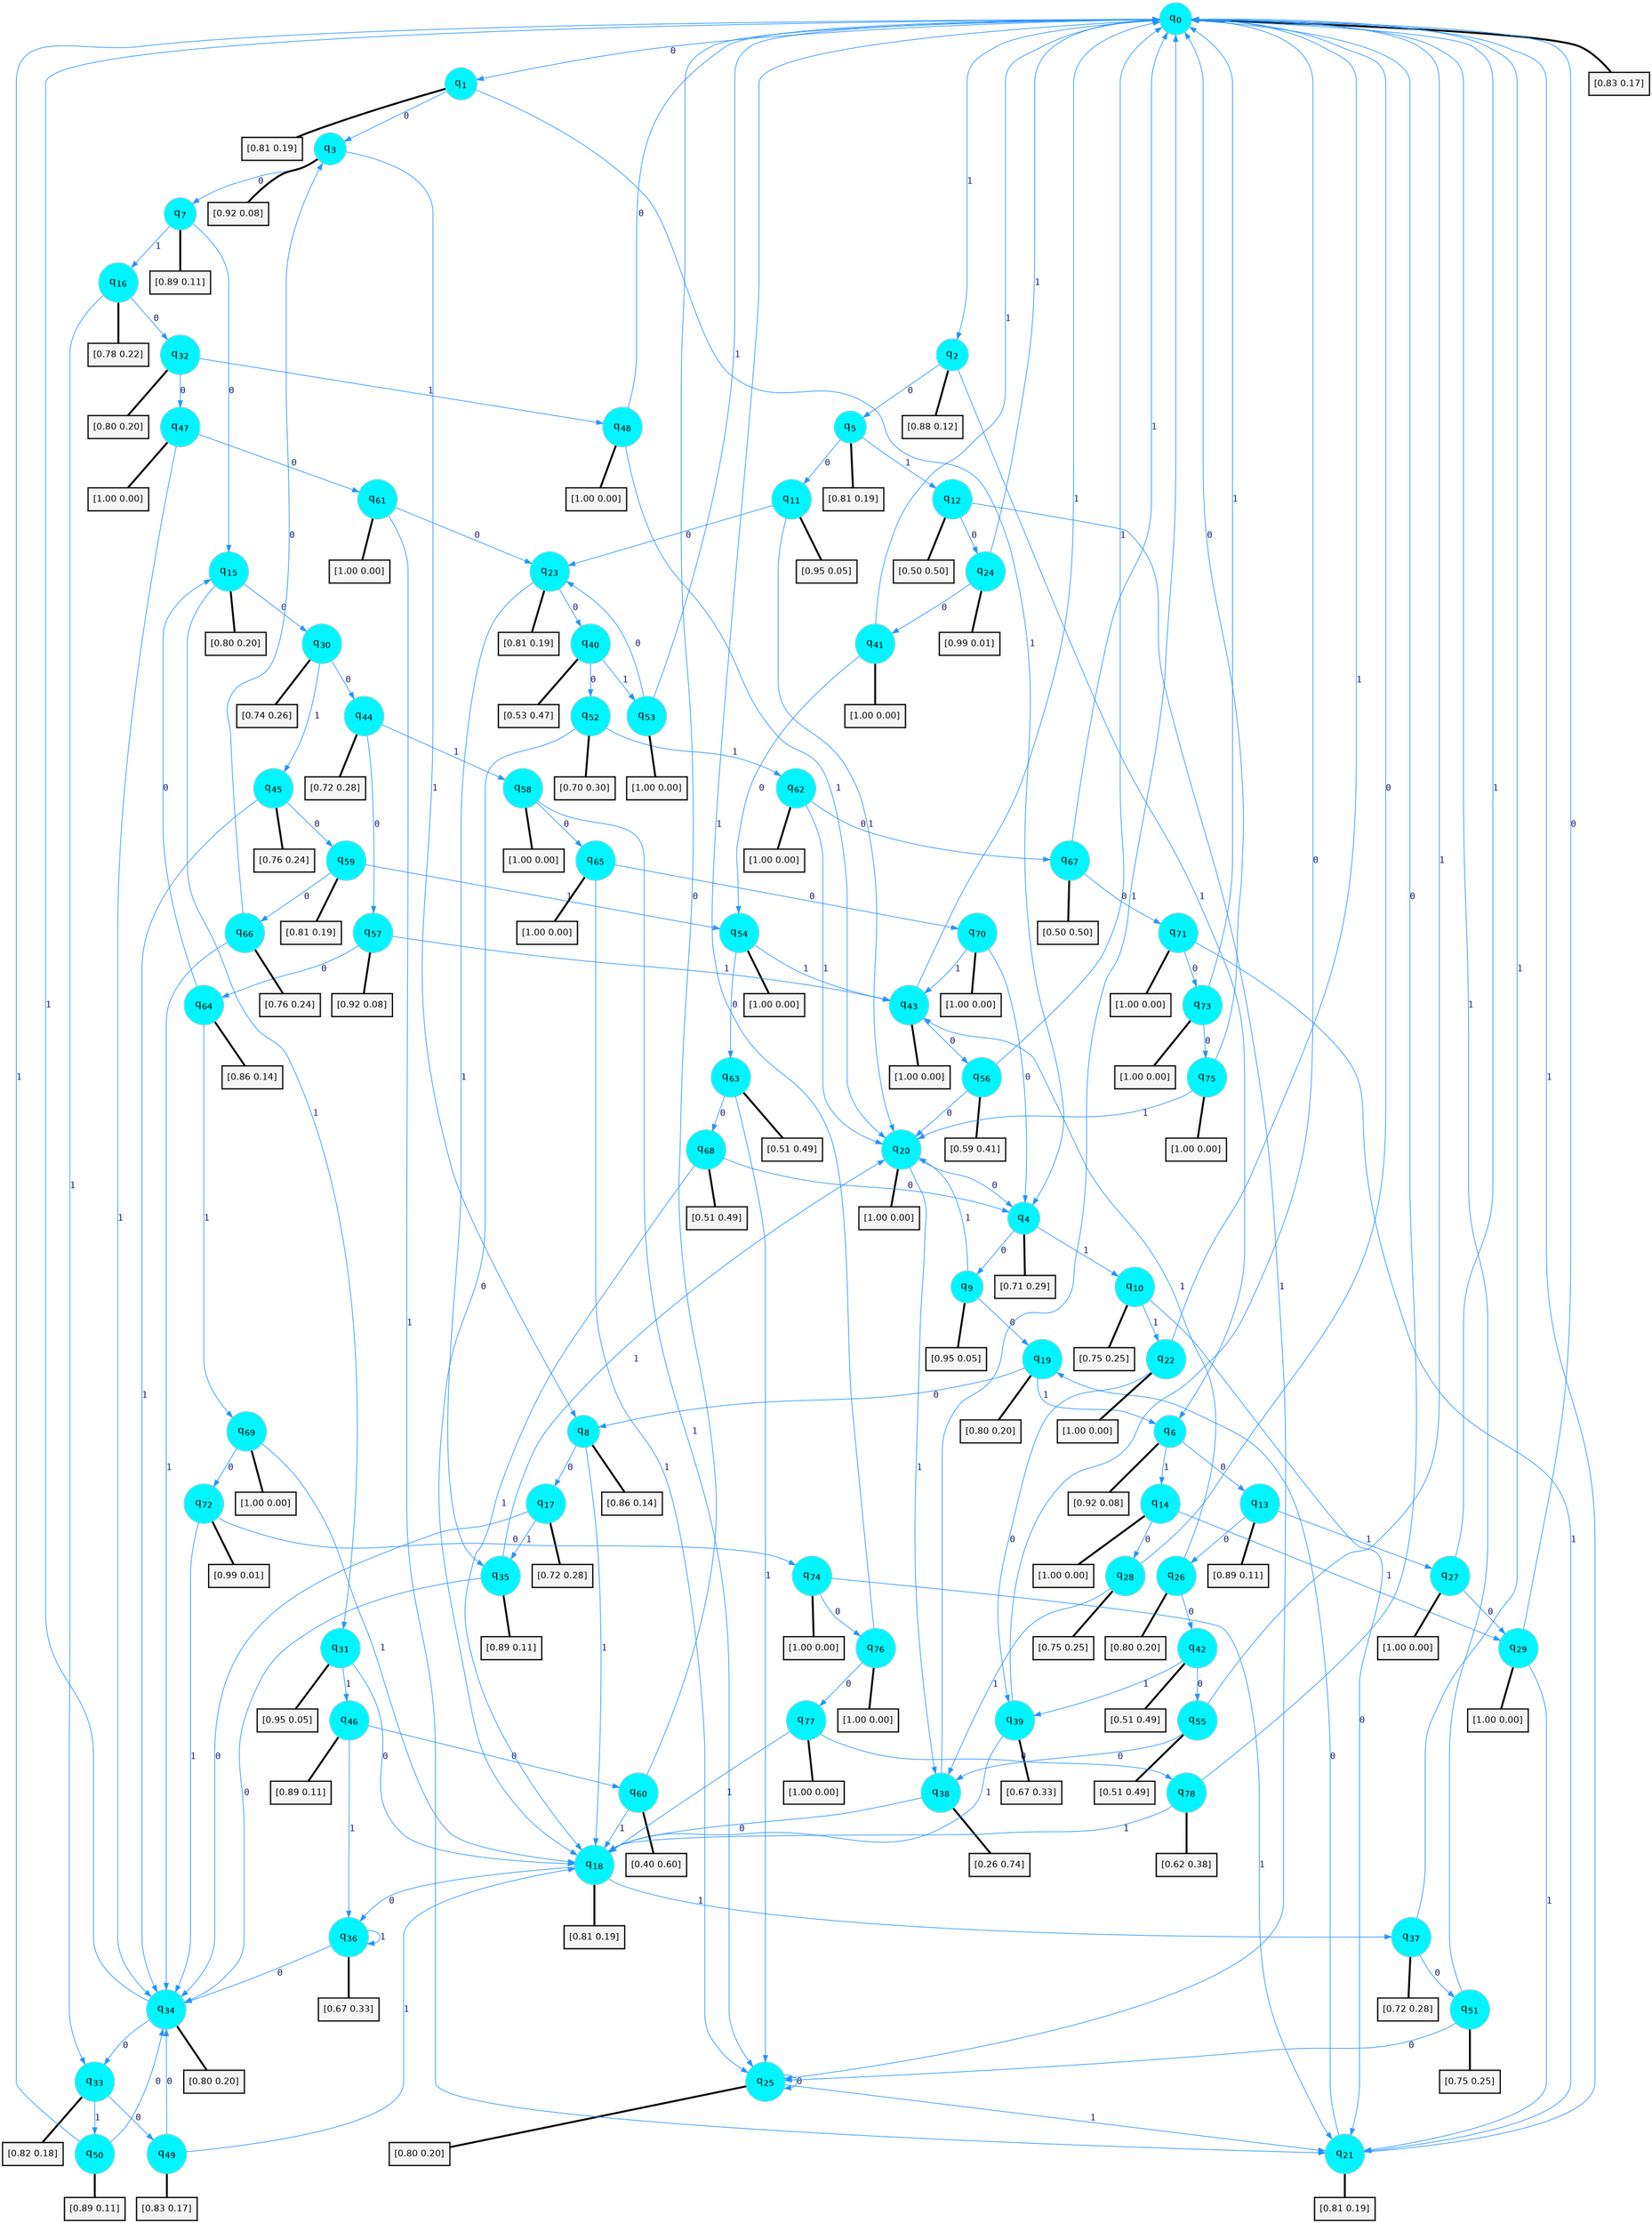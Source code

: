 digraph G {
graph [
bgcolor=transparent, dpi=300, rankdir=TD, size="40,25"];
node [
color=gray, fillcolor=turquoise1, fontcolor=black, fontname=Helvetica, fontsize=16, fontweight=bold, shape=circle, style=filled];
edge [
arrowsize=1, color=dodgerblue1, fontcolor=midnightblue, fontname=courier, fontweight=bold, penwidth=1, style=solid, weight=20];
0[label=<q<SUB>0</SUB>>];
1[label=<q<SUB>1</SUB>>];
2[label=<q<SUB>2</SUB>>];
3[label=<q<SUB>3</SUB>>];
4[label=<q<SUB>4</SUB>>];
5[label=<q<SUB>5</SUB>>];
6[label=<q<SUB>6</SUB>>];
7[label=<q<SUB>7</SUB>>];
8[label=<q<SUB>8</SUB>>];
9[label=<q<SUB>9</SUB>>];
10[label=<q<SUB>10</SUB>>];
11[label=<q<SUB>11</SUB>>];
12[label=<q<SUB>12</SUB>>];
13[label=<q<SUB>13</SUB>>];
14[label=<q<SUB>14</SUB>>];
15[label=<q<SUB>15</SUB>>];
16[label=<q<SUB>16</SUB>>];
17[label=<q<SUB>17</SUB>>];
18[label=<q<SUB>18</SUB>>];
19[label=<q<SUB>19</SUB>>];
20[label=<q<SUB>20</SUB>>];
21[label=<q<SUB>21</SUB>>];
22[label=<q<SUB>22</SUB>>];
23[label=<q<SUB>23</SUB>>];
24[label=<q<SUB>24</SUB>>];
25[label=<q<SUB>25</SUB>>];
26[label=<q<SUB>26</SUB>>];
27[label=<q<SUB>27</SUB>>];
28[label=<q<SUB>28</SUB>>];
29[label=<q<SUB>29</SUB>>];
30[label=<q<SUB>30</SUB>>];
31[label=<q<SUB>31</SUB>>];
32[label=<q<SUB>32</SUB>>];
33[label=<q<SUB>33</SUB>>];
34[label=<q<SUB>34</SUB>>];
35[label=<q<SUB>35</SUB>>];
36[label=<q<SUB>36</SUB>>];
37[label=<q<SUB>37</SUB>>];
38[label=<q<SUB>38</SUB>>];
39[label=<q<SUB>39</SUB>>];
40[label=<q<SUB>40</SUB>>];
41[label=<q<SUB>41</SUB>>];
42[label=<q<SUB>42</SUB>>];
43[label=<q<SUB>43</SUB>>];
44[label=<q<SUB>44</SUB>>];
45[label=<q<SUB>45</SUB>>];
46[label=<q<SUB>46</SUB>>];
47[label=<q<SUB>47</SUB>>];
48[label=<q<SUB>48</SUB>>];
49[label=<q<SUB>49</SUB>>];
50[label=<q<SUB>50</SUB>>];
51[label=<q<SUB>51</SUB>>];
52[label=<q<SUB>52</SUB>>];
53[label=<q<SUB>53</SUB>>];
54[label=<q<SUB>54</SUB>>];
55[label=<q<SUB>55</SUB>>];
56[label=<q<SUB>56</SUB>>];
57[label=<q<SUB>57</SUB>>];
58[label=<q<SUB>58</SUB>>];
59[label=<q<SUB>59</SUB>>];
60[label=<q<SUB>60</SUB>>];
61[label=<q<SUB>61</SUB>>];
62[label=<q<SUB>62</SUB>>];
63[label=<q<SUB>63</SUB>>];
64[label=<q<SUB>64</SUB>>];
65[label=<q<SUB>65</SUB>>];
66[label=<q<SUB>66</SUB>>];
67[label=<q<SUB>67</SUB>>];
68[label=<q<SUB>68</SUB>>];
69[label=<q<SUB>69</SUB>>];
70[label=<q<SUB>70</SUB>>];
71[label=<q<SUB>71</SUB>>];
72[label=<q<SUB>72</SUB>>];
73[label=<q<SUB>73</SUB>>];
74[label=<q<SUB>74</SUB>>];
75[label=<q<SUB>75</SUB>>];
76[label=<q<SUB>76</SUB>>];
77[label=<q<SUB>77</SUB>>];
78[label=<q<SUB>78</SUB>>];
79[label="[0.83 0.17]", shape=box,fontcolor=black, fontname=Helvetica, fontsize=14, penwidth=2, fillcolor=whitesmoke,color=black];
80[label="[0.81 0.19]", shape=box,fontcolor=black, fontname=Helvetica, fontsize=14, penwidth=2, fillcolor=whitesmoke,color=black];
81[label="[0.88 0.12]", shape=box,fontcolor=black, fontname=Helvetica, fontsize=14, penwidth=2, fillcolor=whitesmoke,color=black];
82[label="[0.92 0.08]", shape=box,fontcolor=black, fontname=Helvetica, fontsize=14, penwidth=2, fillcolor=whitesmoke,color=black];
83[label="[0.71 0.29]", shape=box,fontcolor=black, fontname=Helvetica, fontsize=14, penwidth=2, fillcolor=whitesmoke,color=black];
84[label="[0.81 0.19]", shape=box,fontcolor=black, fontname=Helvetica, fontsize=14, penwidth=2, fillcolor=whitesmoke,color=black];
85[label="[0.92 0.08]", shape=box,fontcolor=black, fontname=Helvetica, fontsize=14, penwidth=2, fillcolor=whitesmoke,color=black];
86[label="[0.89 0.11]", shape=box,fontcolor=black, fontname=Helvetica, fontsize=14, penwidth=2, fillcolor=whitesmoke,color=black];
87[label="[0.86 0.14]", shape=box,fontcolor=black, fontname=Helvetica, fontsize=14, penwidth=2, fillcolor=whitesmoke,color=black];
88[label="[0.95 0.05]", shape=box,fontcolor=black, fontname=Helvetica, fontsize=14, penwidth=2, fillcolor=whitesmoke,color=black];
89[label="[0.75 0.25]", shape=box,fontcolor=black, fontname=Helvetica, fontsize=14, penwidth=2, fillcolor=whitesmoke,color=black];
90[label="[0.95 0.05]", shape=box,fontcolor=black, fontname=Helvetica, fontsize=14, penwidth=2, fillcolor=whitesmoke,color=black];
91[label="[0.50 0.50]", shape=box,fontcolor=black, fontname=Helvetica, fontsize=14, penwidth=2, fillcolor=whitesmoke,color=black];
92[label="[0.89 0.11]", shape=box,fontcolor=black, fontname=Helvetica, fontsize=14, penwidth=2, fillcolor=whitesmoke,color=black];
93[label="[1.00 0.00]", shape=box,fontcolor=black, fontname=Helvetica, fontsize=14, penwidth=2, fillcolor=whitesmoke,color=black];
94[label="[0.80 0.20]", shape=box,fontcolor=black, fontname=Helvetica, fontsize=14, penwidth=2, fillcolor=whitesmoke,color=black];
95[label="[0.78 0.22]", shape=box,fontcolor=black, fontname=Helvetica, fontsize=14, penwidth=2, fillcolor=whitesmoke,color=black];
96[label="[0.72 0.28]", shape=box,fontcolor=black, fontname=Helvetica, fontsize=14, penwidth=2, fillcolor=whitesmoke,color=black];
97[label="[0.81 0.19]", shape=box,fontcolor=black, fontname=Helvetica, fontsize=14, penwidth=2, fillcolor=whitesmoke,color=black];
98[label="[0.80 0.20]", shape=box,fontcolor=black, fontname=Helvetica, fontsize=14, penwidth=2, fillcolor=whitesmoke,color=black];
99[label="[1.00 0.00]", shape=box,fontcolor=black, fontname=Helvetica, fontsize=14, penwidth=2, fillcolor=whitesmoke,color=black];
100[label="[0.81 0.19]", shape=box,fontcolor=black, fontname=Helvetica, fontsize=14, penwidth=2, fillcolor=whitesmoke,color=black];
101[label="[1.00 0.00]", shape=box,fontcolor=black, fontname=Helvetica, fontsize=14, penwidth=2, fillcolor=whitesmoke,color=black];
102[label="[0.81 0.19]", shape=box,fontcolor=black, fontname=Helvetica, fontsize=14, penwidth=2, fillcolor=whitesmoke,color=black];
103[label="[0.99 0.01]", shape=box,fontcolor=black, fontname=Helvetica, fontsize=14, penwidth=2, fillcolor=whitesmoke,color=black];
104[label="[0.80 0.20]", shape=box,fontcolor=black, fontname=Helvetica, fontsize=14, penwidth=2, fillcolor=whitesmoke,color=black];
105[label="[0.80 0.20]", shape=box,fontcolor=black, fontname=Helvetica, fontsize=14, penwidth=2, fillcolor=whitesmoke,color=black];
106[label="[1.00 0.00]", shape=box,fontcolor=black, fontname=Helvetica, fontsize=14, penwidth=2, fillcolor=whitesmoke,color=black];
107[label="[0.75 0.25]", shape=box,fontcolor=black, fontname=Helvetica, fontsize=14, penwidth=2, fillcolor=whitesmoke,color=black];
108[label="[1.00 0.00]", shape=box,fontcolor=black, fontname=Helvetica, fontsize=14, penwidth=2, fillcolor=whitesmoke,color=black];
109[label="[0.74 0.26]", shape=box,fontcolor=black, fontname=Helvetica, fontsize=14, penwidth=2, fillcolor=whitesmoke,color=black];
110[label="[0.95 0.05]", shape=box,fontcolor=black, fontname=Helvetica, fontsize=14, penwidth=2, fillcolor=whitesmoke,color=black];
111[label="[0.80 0.20]", shape=box,fontcolor=black, fontname=Helvetica, fontsize=14, penwidth=2, fillcolor=whitesmoke,color=black];
112[label="[0.82 0.18]", shape=box,fontcolor=black, fontname=Helvetica, fontsize=14, penwidth=2, fillcolor=whitesmoke,color=black];
113[label="[0.80 0.20]", shape=box,fontcolor=black, fontname=Helvetica, fontsize=14, penwidth=2, fillcolor=whitesmoke,color=black];
114[label="[0.89 0.11]", shape=box,fontcolor=black, fontname=Helvetica, fontsize=14, penwidth=2, fillcolor=whitesmoke,color=black];
115[label="[0.67 0.33]", shape=box,fontcolor=black, fontname=Helvetica, fontsize=14, penwidth=2, fillcolor=whitesmoke,color=black];
116[label="[0.72 0.28]", shape=box,fontcolor=black, fontname=Helvetica, fontsize=14, penwidth=2, fillcolor=whitesmoke,color=black];
117[label="[0.26 0.74]", shape=box,fontcolor=black, fontname=Helvetica, fontsize=14, penwidth=2, fillcolor=whitesmoke,color=black];
118[label="[0.67 0.33]", shape=box,fontcolor=black, fontname=Helvetica, fontsize=14, penwidth=2, fillcolor=whitesmoke,color=black];
119[label="[0.53 0.47]", shape=box,fontcolor=black, fontname=Helvetica, fontsize=14, penwidth=2, fillcolor=whitesmoke,color=black];
120[label="[1.00 0.00]", shape=box,fontcolor=black, fontname=Helvetica, fontsize=14, penwidth=2, fillcolor=whitesmoke,color=black];
121[label="[0.51 0.49]", shape=box,fontcolor=black, fontname=Helvetica, fontsize=14, penwidth=2, fillcolor=whitesmoke,color=black];
122[label="[1.00 0.00]", shape=box,fontcolor=black, fontname=Helvetica, fontsize=14, penwidth=2, fillcolor=whitesmoke,color=black];
123[label="[0.72 0.28]", shape=box,fontcolor=black, fontname=Helvetica, fontsize=14, penwidth=2, fillcolor=whitesmoke,color=black];
124[label="[0.76 0.24]", shape=box,fontcolor=black, fontname=Helvetica, fontsize=14, penwidth=2, fillcolor=whitesmoke,color=black];
125[label="[0.89 0.11]", shape=box,fontcolor=black, fontname=Helvetica, fontsize=14, penwidth=2, fillcolor=whitesmoke,color=black];
126[label="[1.00 0.00]", shape=box,fontcolor=black, fontname=Helvetica, fontsize=14, penwidth=2, fillcolor=whitesmoke,color=black];
127[label="[1.00 0.00]", shape=box,fontcolor=black, fontname=Helvetica, fontsize=14, penwidth=2, fillcolor=whitesmoke,color=black];
128[label="[0.83 0.17]", shape=box,fontcolor=black, fontname=Helvetica, fontsize=14, penwidth=2, fillcolor=whitesmoke,color=black];
129[label="[0.89 0.11]", shape=box,fontcolor=black, fontname=Helvetica, fontsize=14, penwidth=2, fillcolor=whitesmoke,color=black];
130[label="[0.75 0.25]", shape=box,fontcolor=black, fontname=Helvetica, fontsize=14, penwidth=2, fillcolor=whitesmoke,color=black];
131[label="[0.70 0.30]", shape=box,fontcolor=black, fontname=Helvetica, fontsize=14, penwidth=2, fillcolor=whitesmoke,color=black];
132[label="[1.00 0.00]", shape=box,fontcolor=black, fontname=Helvetica, fontsize=14, penwidth=2, fillcolor=whitesmoke,color=black];
133[label="[1.00 0.00]", shape=box,fontcolor=black, fontname=Helvetica, fontsize=14, penwidth=2, fillcolor=whitesmoke,color=black];
134[label="[0.51 0.49]", shape=box,fontcolor=black, fontname=Helvetica, fontsize=14, penwidth=2, fillcolor=whitesmoke,color=black];
135[label="[0.59 0.41]", shape=box,fontcolor=black, fontname=Helvetica, fontsize=14, penwidth=2, fillcolor=whitesmoke,color=black];
136[label="[0.92 0.08]", shape=box,fontcolor=black, fontname=Helvetica, fontsize=14, penwidth=2, fillcolor=whitesmoke,color=black];
137[label="[1.00 0.00]", shape=box,fontcolor=black, fontname=Helvetica, fontsize=14, penwidth=2, fillcolor=whitesmoke,color=black];
138[label="[0.81 0.19]", shape=box,fontcolor=black, fontname=Helvetica, fontsize=14, penwidth=2, fillcolor=whitesmoke,color=black];
139[label="[0.40 0.60]", shape=box,fontcolor=black, fontname=Helvetica, fontsize=14, penwidth=2, fillcolor=whitesmoke,color=black];
140[label="[1.00 0.00]", shape=box,fontcolor=black, fontname=Helvetica, fontsize=14, penwidth=2, fillcolor=whitesmoke,color=black];
141[label="[1.00 0.00]", shape=box,fontcolor=black, fontname=Helvetica, fontsize=14, penwidth=2, fillcolor=whitesmoke,color=black];
142[label="[0.51 0.49]", shape=box,fontcolor=black, fontname=Helvetica, fontsize=14, penwidth=2, fillcolor=whitesmoke,color=black];
143[label="[0.86 0.14]", shape=box,fontcolor=black, fontname=Helvetica, fontsize=14, penwidth=2, fillcolor=whitesmoke,color=black];
144[label="[1.00 0.00]", shape=box,fontcolor=black, fontname=Helvetica, fontsize=14, penwidth=2, fillcolor=whitesmoke,color=black];
145[label="[0.76 0.24]", shape=box,fontcolor=black, fontname=Helvetica, fontsize=14, penwidth=2, fillcolor=whitesmoke,color=black];
146[label="[0.50 0.50]", shape=box,fontcolor=black, fontname=Helvetica, fontsize=14, penwidth=2, fillcolor=whitesmoke,color=black];
147[label="[0.51 0.49]", shape=box,fontcolor=black, fontname=Helvetica, fontsize=14, penwidth=2, fillcolor=whitesmoke,color=black];
148[label="[1.00 0.00]", shape=box,fontcolor=black, fontname=Helvetica, fontsize=14, penwidth=2, fillcolor=whitesmoke,color=black];
149[label="[1.00 0.00]", shape=box,fontcolor=black, fontname=Helvetica, fontsize=14, penwidth=2, fillcolor=whitesmoke,color=black];
150[label="[1.00 0.00]", shape=box,fontcolor=black, fontname=Helvetica, fontsize=14, penwidth=2, fillcolor=whitesmoke,color=black];
151[label="[0.99 0.01]", shape=box,fontcolor=black, fontname=Helvetica, fontsize=14, penwidth=2, fillcolor=whitesmoke,color=black];
152[label="[1.00 0.00]", shape=box,fontcolor=black, fontname=Helvetica, fontsize=14, penwidth=2, fillcolor=whitesmoke,color=black];
153[label="[1.00 0.00]", shape=box,fontcolor=black, fontname=Helvetica, fontsize=14, penwidth=2, fillcolor=whitesmoke,color=black];
154[label="[1.00 0.00]", shape=box,fontcolor=black, fontname=Helvetica, fontsize=14, penwidth=2, fillcolor=whitesmoke,color=black];
155[label="[1.00 0.00]", shape=box,fontcolor=black, fontname=Helvetica, fontsize=14, penwidth=2, fillcolor=whitesmoke,color=black];
156[label="[1.00 0.00]", shape=box,fontcolor=black, fontname=Helvetica, fontsize=14, penwidth=2, fillcolor=whitesmoke,color=black];
157[label="[0.62 0.38]", shape=box,fontcolor=black, fontname=Helvetica, fontsize=14, penwidth=2, fillcolor=whitesmoke,color=black];
0->1 [label=0];
0->2 [label=1];
0->79 [arrowhead=none, penwidth=3,color=black];
1->3 [label=0];
1->4 [label=1];
1->80 [arrowhead=none, penwidth=3,color=black];
2->5 [label=0];
2->6 [label=1];
2->81 [arrowhead=none, penwidth=3,color=black];
3->7 [label=0];
3->8 [label=1];
3->82 [arrowhead=none, penwidth=3,color=black];
4->9 [label=0];
4->10 [label=1];
4->83 [arrowhead=none, penwidth=3,color=black];
5->11 [label=0];
5->12 [label=1];
5->84 [arrowhead=none, penwidth=3,color=black];
6->13 [label=0];
6->14 [label=1];
6->85 [arrowhead=none, penwidth=3,color=black];
7->15 [label=0];
7->16 [label=1];
7->86 [arrowhead=none, penwidth=3,color=black];
8->17 [label=0];
8->18 [label=1];
8->87 [arrowhead=none, penwidth=3,color=black];
9->19 [label=0];
9->20 [label=1];
9->88 [arrowhead=none, penwidth=3,color=black];
10->21 [label=0];
10->22 [label=1];
10->89 [arrowhead=none, penwidth=3,color=black];
11->23 [label=0];
11->20 [label=1];
11->90 [arrowhead=none, penwidth=3,color=black];
12->24 [label=0];
12->25 [label=1];
12->91 [arrowhead=none, penwidth=3,color=black];
13->26 [label=0];
13->27 [label=1];
13->92 [arrowhead=none, penwidth=3,color=black];
14->28 [label=0];
14->29 [label=1];
14->93 [arrowhead=none, penwidth=3,color=black];
15->30 [label=0];
15->31 [label=1];
15->94 [arrowhead=none, penwidth=3,color=black];
16->32 [label=0];
16->33 [label=1];
16->95 [arrowhead=none, penwidth=3,color=black];
17->34 [label=0];
17->35 [label=1];
17->96 [arrowhead=none, penwidth=3,color=black];
18->36 [label=0];
18->37 [label=1];
18->97 [arrowhead=none, penwidth=3,color=black];
19->8 [label=0];
19->6 [label=1];
19->98 [arrowhead=none, penwidth=3,color=black];
20->4 [label=0];
20->38 [label=1];
20->99 [arrowhead=none, penwidth=3,color=black];
21->19 [label=0];
21->0 [label=1];
21->100 [arrowhead=none, penwidth=3,color=black];
22->39 [label=0];
22->0 [label=1];
22->101 [arrowhead=none, penwidth=3,color=black];
23->40 [label=0];
23->35 [label=1];
23->102 [arrowhead=none, penwidth=3,color=black];
24->41 [label=0];
24->0 [label=1];
24->103 [arrowhead=none, penwidth=3,color=black];
25->25 [label=0];
25->21 [label=1];
25->104 [arrowhead=none, penwidth=3,color=black];
26->42 [label=0];
26->43 [label=1];
26->105 [arrowhead=none, penwidth=3,color=black];
27->29 [label=0];
27->0 [label=1];
27->106 [arrowhead=none, penwidth=3,color=black];
28->0 [label=0];
28->38 [label=1];
28->107 [arrowhead=none, penwidth=3,color=black];
29->0 [label=0];
29->21 [label=1];
29->108 [arrowhead=none, penwidth=3,color=black];
30->44 [label=0];
30->45 [label=1];
30->109 [arrowhead=none, penwidth=3,color=black];
31->18 [label=0];
31->46 [label=1];
31->110 [arrowhead=none, penwidth=3,color=black];
32->47 [label=0];
32->48 [label=1];
32->111 [arrowhead=none, penwidth=3,color=black];
33->49 [label=0];
33->50 [label=1];
33->112 [arrowhead=none, penwidth=3,color=black];
34->33 [label=0];
34->0 [label=1];
34->113 [arrowhead=none, penwidth=3,color=black];
35->34 [label=0];
35->20 [label=1];
35->114 [arrowhead=none, penwidth=3,color=black];
36->34 [label=0];
36->36 [label=1];
36->115 [arrowhead=none, penwidth=3,color=black];
37->51 [label=0];
37->0 [label=1];
37->116 [arrowhead=none, penwidth=3,color=black];
38->18 [label=0];
38->0 [label=1];
38->117 [arrowhead=none, penwidth=3,color=black];
39->0 [label=0];
39->18 [label=1];
39->118 [arrowhead=none, penwidth=3,color=black];
40->52 [label=0];
40->53 [label=1];
40->119 [arrowhead=none, penwidth=3,color=black];
41->54 [label=0];
41->0 [label=1];
41->120 [arrowhead=none, penwidth=3,color=black];
42->55 [label=0];
42->39 [label=1];
42->121 [arrowhead=none, penwidth=3,color=black];
43->56 [label=0];
43->0 [label=1];
43->122 [arrowhead=none, penwidth=3,color=black];
44->57 [label=0];
44->58 [label=1];
44->123 [arrowhead=none, penwidth=3,color=black];
45->59 [label=0];
45->34 [label=1];
45->124 [arrowhead=none, penwidth=3,color=black];
46->60 [label=0];
46->36 [label=1];
46->125 [arrowhead=none, penwidth=3,color=black];
47->61 [label=0];
47->34 [label=1];
47->126 [arrowhead=none, penwidth=3,color=black];
48->0 [label=0];
48->20 [label=1];
48->127 [arrowhead=none, penwidth=3,color=black];
49->34 [label=0];
49->18 [label=1];
49->128 [arrowhead=none, penwidth=3,color=black];
50->34 [label=0];
50->0 [label=1];
50->129 [arrowhead=none, penwidth=3,color=black];
51->25 [label=0];
51->0 [label=1];
51->130 [arrowhead=none, penwidth=3,color=black];
52->18 [label=0];
52->62 [label=1];
52->131 [arrowhead=none, penwidth=3,color=black];
53->23 [label=0];
53->0 [label=1];
53->132 [arrowhead=none, penwidth=3,color=black];
54->63 [label=0];
54->43 [label=1];
54->133 [arrowhead=none, penwidth=3,color=black];
55->38 [label=0];
55->0 [label=1];
55->134 [arrowhead=none, penwidth=3,color=black];
56->20 [label=0];
56->0 [label=1];
56->135 [arrowhead=none, penwidth=3,color=black];
57->64 [label=0];
57->43 [label=1];
57->136 [arrowhead=none, penwidth=3,color=black];
58->65 [label=0];
58->25 [label=1];
58->137 [arrowhead=none, penwidth=3,color=black];
59->66 [label=0];
59->54 [label=1];
59->138 [arrowhead=none, penwidth=3,color=black];
60->0 [label=0];
60->18 [label=1];
60->139 [arrowhead=none, penwidth=3,color=black];
61->23 [label=0];
61->21 [label=1];
61->140 [arrowhead=none, penwidth=3,color=black];
62->67 [label=0];
62->20 [label=1];
62->141 [arrowhead=none, penwidth=3,color=black];
63->68 [label=0];
63->25 [label=1];
63->142 [arrowhead=none, penwidth=3,color=black];
64->15 [label=0];
64->69 [label=1];
64->143 [arrowhead=none, penwidth=3,color=black];
65->70 [label=0];
65->25 [label=1];
65->144 [arrowhead=none, penwidth=3,color=black];
66->3 [label=0];
66->34 [label=1];
66->145 [arrowhead=none, penwidth=3,color=black];
67->71 [label=0];
67->0 [label=1];
67->146 [arrowhead=none, penwidth=3,color=black];
68->4 [label=0];
68->18 [label=1];
68->147 [arrowhead=none, penwidth=3,color=black];
69->72 [label=0];
69->18 [label=1];
69->148 [arrowhead=none, penwidth=3,color=black];
70->4 [label=0];
70->43 [label=1];
70->149 [arrowhead=none, penwidth=3,color=black];
71->73 [label=0];
71->21 [label=1];
71->150 [arrowhead=none, penwidth=3,color=black];
72->74 [label=0];
72->34 [label=1];
72->151 [arrowhead=none, penwidth=3,color=black];
73->75 [label=0];
73->0 [label=1];
73->152 [arrowhead=none, penwidth=3,color=black];
74->76 [label=0];
74->21 [label=1];
74->153 [arrowhead=none, penwidth=3,color=black];
75->0 [label=0];
75->20 [label=1];
75->154 [arrowhead=none, penwidth=3,color=black];
76->77 [label=0];
76->0 [label=1];
76->155 [arrowhead=none, penwidth=3,color=black];
77->78 [label=0];
77->18 [label=1];
77->156 [arrowhead=none, penwidth=3,color=black];
78->0 [label=0];
78->18 [label=1];
78->157 [arrowhead=none, penwidth=3,color=black];
}
